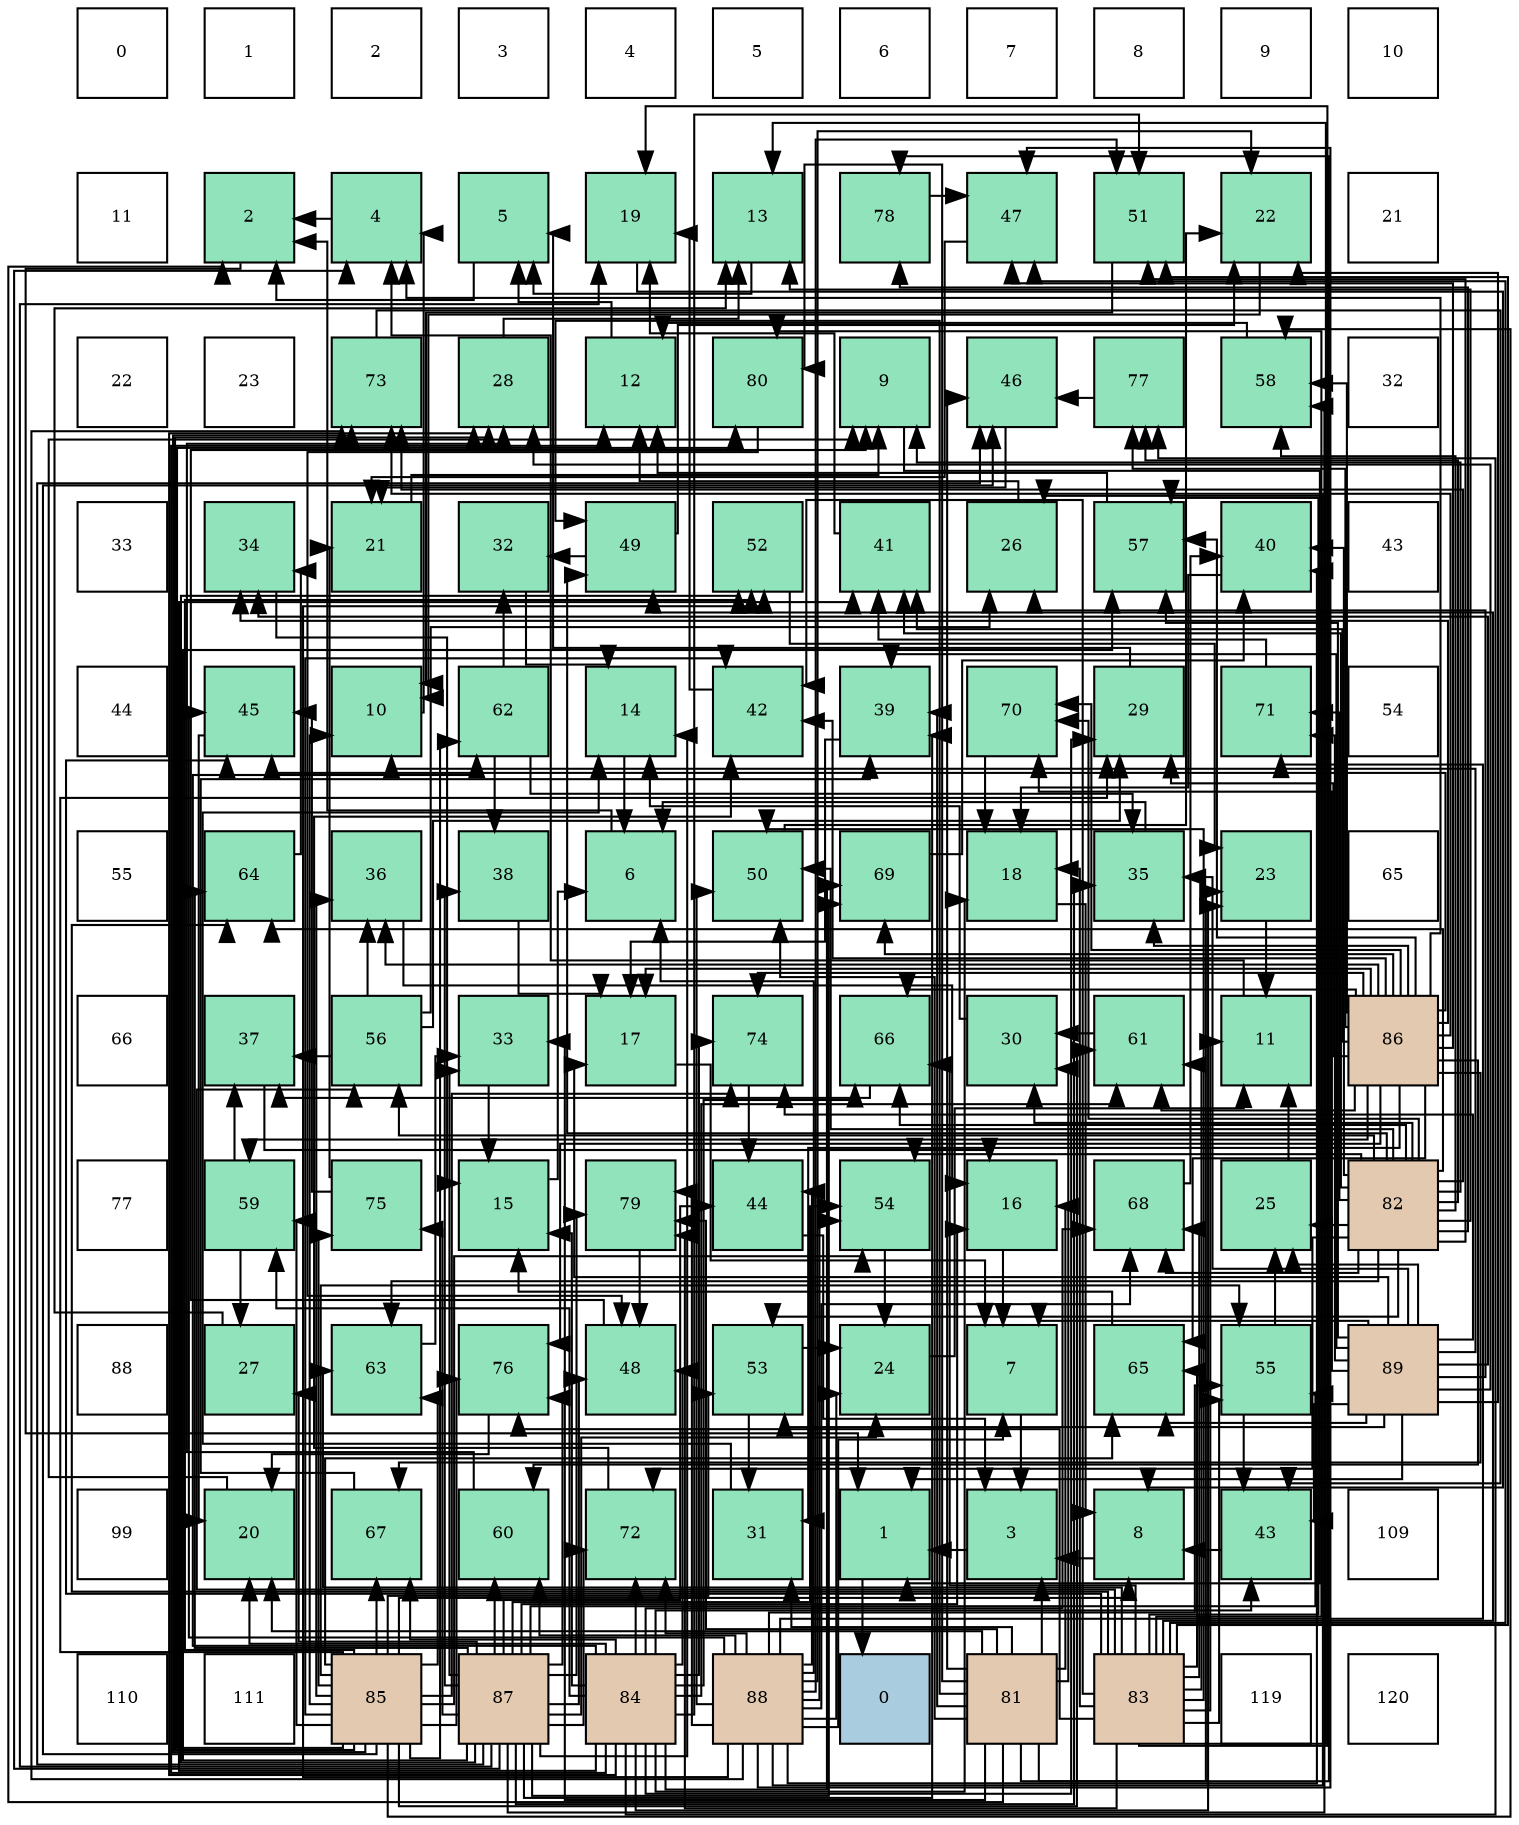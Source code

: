 digraph layout{
 rankdir=TB;
 splines=ortho;
 node [style=filled shape=square fixedsize=true width=0.6];
0[label="0", fontsize=8, fillcolor="#ffffff"];
1[label="1", fontsize=8, fillcolor="#ffffff"];
2[label="2", fontsize=8, fillcolor="#ffffff"];
3[label="3", fontsize=8, fillcolor="#ffffff"];
4[label="4", fontsize=8, fillcolor="#ffffff"];
5[label="5", fontsize=8, fillcolor="#ffffff"];
6[label="6", fontsize=8, fillcolor="#ffffff"];
7[label="7", fontsize=8, fillcolor="#ffffff"];
8[label="8", fontsize=8, fillcolor="#ffffff"];
9[label="9", fontsize=8, fillcolor="#ffffff"];
10[label="10", fontsize=8, fillcolor="#ffffff"];
11[label="11", fontsize=8, fillcolor="#ffffff"];
12[label="2", fontsize=8, fillcolor="#91e3bb"];
13[label="4", fontsize=8, fillcolor="#91e3bb"];
14[label="5", fontsize=8, fillcolor="#91e3bb"];
15[label="19", fontsize=8, fillcolor="#91e3bb"];
16[label="13", fontsize=8, fillcolor="#91e3bb"];
17[label="78", fontsize=8, fillcolor="#91e3bb"];
18[label="47", fontsize=8, fillcolor="#91e3bb"];
19[label="51", fontsize=8, fillcolor="#91e3bb"];
20[label="22", fontsize=8, fillcolor="#91e3bb"];
21[label="21", fontsize=8, fillcolor="#ffffff"];
22[label="22", fontsize=8, fillcolor="#ffffff"];
23[label="23", fontsize=8, fillcolor="#ffffff"];
24[label="73", fontsize=8, fillcolor="#91e3bb"];
25[label="28", fontsize=8, fillcolor="#91e3bb"];
26[label="12", fontsize=8, fillcolor="#91e3bb"];
27[label="80", fontsize=8, fillcolor="#91e3bb"];
28[label="9", fontsize=8, fillcolor="#91e3bb"];
29[label="46", fontsize=8, fillcolor="#91e3bb"];
30[label="77", fontsize=8, fillcolor="#91e3bb"];
31[label="58", fontsize=8, fillcolor="#91e3bb"];
32[label="32", fontsize=8, fillcolor="#ffffff"];
33[label="33", fontsize=8, fillcolor="#ffffff"];
34[label="34", fontsize=8, fillcolor="#91e3bb"];
35[label="21", fontsize=8, fillcolor="#91e3bb"];
36[label="32", fontsize=8, fillcolor="#91e3bb"];
37[label="49", fontsize=8, fillcolor="#91e3bb"];
38[label="52", fontsize=8, fillcolor="#91e3bb"];
39[label="41", fontsize=8, fillcolor="#91e3bb"];
40[label="26", fontsize=8, fillcolor="#91e3bb"];
41[label="57", fontsize=8, fillcolor="#91e3bb"];
42[label="40", fontsize=8, fillcolor="#91e3bb"];
43[label="43", fontsize=8, fillcolor="#ffffff"];
44[label="44", fontsize=8, fillcolor="#ffffff"];
45[label="45", fontsize=8, fillcolor="#91e3bb"];
46[label="10", fontsize=8, fillcolor="#91e3bb"];
47[label="62", fontsize=8, fillcolor="#91e3bb"];
48[label="14", fontsize=8, fillcolor="#91e3bb"];
49[label="42", fontsize=8, fillcolor="#91e3bb"];
50[label="39", fontsize=8, fillcolor="#91e3bb"];
51[label="70", fontsize=8, fillcolor="#91e3bb"];
52[label="29", fontsize=8, fillcolor="#91e3bb"];
53[label="71", fontsize=8, fillcolor="#91e3bb"];
54[label="54", fontsize=8, fillcolor="#ffffff"];
55[label="55", fontsize=8, fillcolor="#ffffff"];
56[label="64", fontsize=8, fillcolor="#91e3bb"];
57[label="36", fontsize=8, fillcolor="#91e3bb"];
58[label="38", fontsize=8, fillcolor="#91e3bb"];
59[label="6", fontsize=8, fillcolor="#91e3bb"];
60[label="50", fontsize=8, fillcolor="#91e3bb"];
61[label="69", fontsize=8, fillcolor="#91e3bb"];
62[label="18", fontsize=8, fillcolor="#91e3bb"];
63[label="35", fontsize=8, fillcolor="#91e3bb"];
64[label="23", fontsize=8, fillcolor="#91e3bb"];
65[label="65", fontsize=8, fillcolor="#ffffff"];
66[label="66", fontsize=8, fillcolor="#ffffff"];
67[label="37", fontsize=8, fillcolor="#91e3bb"];
68[label="56", fontsize=8, fillcolor="#91e3bb"];
69[label="33", fontsize=8, fillcolor="#91e3bb"];
70[label="17", fontsize=8, fillcolor="#91e3bb"];
71[label="74", fontsize=8, fillcolor="#91e3bb"];
72[label="66", fontsize=8, fillcolor="#91e3bb"];
73[label="30", fontsize=8, fillcolor="#91e3bb"];
74[label="61", fontsize=8, fillcolor="#91e3bb"];
75[label="11", fontsize=8, fillcolor="#91e3bb"];
76[label="86", fontsize=8, fillcolor="#e3c9af"];
77[label="77", fontsize=8, fillcolor="#ffffff"];
78[label="59", fontsize=8, fillcolor="#91e3bb"];
79[label="75", fontsize=8, fillcolor="#91e3bb"];
80[label="15", fontsize=8, fillcolor="#91e3bb"];
81[label="79", fontsize=8, fillcolor="#91e3bb"];
82[label="44", fontsize=8, fillcolor="#91e3bb"];
83[label="54", fontsize=8, fillcolor="#91e3bb"];
84[label="16", fontsize=8, fillcolor="#91e3bb"];
85[label="68", fontsize=8, fillcolor="#91e3bb"];
86[label="25", fontsize=8, fillcolor="#91e3bb"];
87[label="82", fontsize=8, fillcolor="#e3c9af"];
88[label="88", fontsize=8, fillcolor="#ffffff"];
89[label="27", fontsize=8, fillcolor="#91e3bb"];
90[label="63", fontsize=8, fillcolor="#91e3bb"];
91[label="76", fontsize=8, fillcolor="#91e3bb"];
92[label="48", fontsize=8, fillcolor="#91e3bb"];
93[label="53", fontsize=8, fillcolor="#91e3bb"];
94[label="24", fontsize=8, fillcolor="#91e3bb"];
95[label="7", fontsize=8, fillcolor="#91e3bb"];
96[label="65", fontsize=8, fillcolor="#91e3bb"];
97[label="55", fontsize=8, fillcolor="#91e3bb"];
98[label="89", fontsize=8, fillcolor="#e3c9af"];
99[label="99", fontsize=8, fillcolor="#ffffff"];
100[label="20", fontsize=8, fillcolor="#91e3bb"];
101[label="67", fontsize=8, fillcolor="#91e3bb"];
102[label="60", fontsize=8, fillcolor="#91e3bb"];
103[label="72", fontsize=8, fillcolor="#91e3bb"];
104[label="31", fontsize=8, fillcolor="#91e3bb"];
105[label="1", fontsize=8, fillcolor="#91e3bb"];
106[label="3", fontsize=8, fillcolor="#91e3bb"];
107[label="8", fontsize=8, fillcolor="#91e3bb"];
108[label="43", fontsize=8, fillcolor="#91e3bb"];
109[label="109", fontsize=8, fillcolor="#ffffff"];
110[label="110", fontsize=8, fillcolor="#ffffff"];
111[label="111", fontsize=8, fillcolor="#ffffff"];
112[label="85", fontsize=8, fillcolor="#e3c9af"];
113[label="87", fontsize=8, fillcolor="#e3c9af"];
114[label="84", fontsize=8, fillcolor="#e3c9af"];
115[label="88", fontsize=8, fillcolor="#e3c9af"];
116[label="0", fontsize=8, fillcolor="#a9ccde"];
117[label="81", fontsize=8, fillcolor="#e3c9af"];
118[label="83", fontsize=8, fillcolor="#e3c9af"];
119[label="119", fontsize=8, fillcolor="#ffffff"];
120[label="120", fontsize=8, fillcolor="#ffffff"];
edge [constraint=false, style=vis];105 -> 116;
12 -> 105;
106 -> 105;
13 -> 12;
14 -> 12;
59 -> 12;
95 -> 106;
107 -> 106;
28 -> 105;
46 -> 13;
75 -> 13;
26 -> 14;
16 -> 14;
48 -> 59;
80 -> 59;
84 -> 95;
70 -> 95;
62 -> 107;
15 -> 107;
100 -> 28;
35 -> 28;
20 -> 46;
64 -> 75;
94 -> 75;
86 -> 75;
40 -> 26;
89 -> 16;
25 -> 16;
52 -> 14;
73 -> 48;
104 -> 48;
36 -> 48;
69 -> 80;
34 -> 80;
63 -> 59;
57 -> 84;
67 -> 84;
58 -> 70;
50 -> 70;
42 -> 62;
39 -> 15;
49 -> 15;
108 -> 107;
82 -> 106;
45 -> 100;
29 -> 35;
18 -> 35;
92 -> 28;
37 -> 20;
37 -> 36;
60 -> 20;
19 -> 46;
38 -> 64;
93 -> 94;
93 -> 104;
83 -> 94;
97 -> 86;
97 -> 108;
68 -> 40;
68 -> 52;
68 -> 57;
68 -> 67;
41 -> 26;
31 -> 26;
78 -> 89;
78 -> 67;
102 -> 25;
74 -> 73;
47 -> 36;
47 -> 63;
47 -> 58;
90 -> 69;
56 -> 34;
96 -> 80;
72 -> 67;
101 -> 50;
85 -> 42;
61 -> 42;
51 -> 62;
53 -> 39;
103 -> 49;
24 -> 108;
71 -> 82;
79 -> 35;
79 -> 45;
91 -> 100;
30 -> 29;
17 -> 18;
81 -> 92;
27 -> 92;
117 -> 12;
117 -> 106;
117 -> 84;
117 -> 100;
117 -> 64;
117 -> 73;
117 -> 104;
117 -> 69;
117 -> 50;
117 -> 29;
117 -> 37;
117 -> 60;
117 -> 17;
117 -> 81;
117 -> 27;
87 -> 28;
87 -> 16;
87 -> 86;
87 -> 73;
87 -> 42;
87 -> 39;
87 -> 37;
87 -> 60;
87 -> 19;
87 -> 93;
87 -> 83;
87 -> 68;
87 -> 31;
87 -> 90;
87 -> 56;
87 -> 72;
87 -> 85;
87 -> 51;
87 -> 53;
87 -> 103;
87 -> 24;
87 -> 30;
87 -> 17;
118 -> 75;
118 -> 16;
118 -> 62;
118 -> 15;
118 -> 49;
118 -> 45;
118 -> 18;
118 -> 37;
118 -> 60;
118 -> 19;
118 -> 97;
118 -> 68;
118 -> 41;
118 -> 74;
118 -> 90;
118 -> 56;
118 -> 96;
118 -> 72;
118 -> 85;
118 -> 91;
118 -> 81;
118 -> 27;
114 -> 26;
114 -> 80;
114 -> 62;
114 -> 100;
114 -> 64;
114 -> 25;
114 -> 52;
114 -> 39;
114 -> 108;
114 -> 92;
114 -> 19;
114 -> 78;
114 -> 74;
114 -> 47;
114 -> 72;
114 -> 101;
114 -> 85;
114 -> 61;
114 -> 103;
114 -> 71;
114 -> 30;
112 -> 107;
112 -> 46;
112 -> 25;
112 -> 52;
112 -> 57;
112 -> 49;
112 -> 29;
112 -> 38;
112 -> 93;
112 -> 83;
112 -> 97;
112 -> 31;
112 -> 78;
112 -> 74;
112 -> 47;
112 -> 90;
112 -> 96;
112 -> 101;
112 -> 24;
112 -> 71;
112 -> 79;
112 -> 91;
112 -> 27;
76 -> 13;
76 -> 70;
76 -> 52;
76 -> 104;
76 -> 34;
76 -> 63;
76 -> 57;
76 -> 39;
76 -> 49;
76 -> 45;
76 -> 18;
76 -> 41;
76 -> 31;
76 -> 78;
76 -> 102;
76 -> 74;
76 -> 96;
76 -> 72;
76 -> 101;
76 -> 61;
76 -> 51;
76 -> 24;
76 -> 71;
76 -> 91;
76 -> 30;
113 -> 13;
113 -> 48;
113 -> 84;
113 -> 15;
113 -> 94;
113 -> 89;
113 -> 69;
113 -> 63;
113 -> 58;
113 -> 50;
113 -> 82;
113 -> 29;
113 -> 92;
113 -> 38;
113 -> 83;
113 -> 97;
113 -> 41;
113 -> 31;
113 -> 102;
113 -> 56;
113 -> 61;
113 -> 103;
113 -> 79;
113 -> 91;
113 -> 81;
115 -> 59;
115 -> 95;
115 -> 20;
115 -> 94;
115 -> 40;
115 -> 42;
115 -> 82;
115 -> 45;
115 -> 18;
115 -> 60;
115 -> 19;
115 -> 38;
115 -> 83;
115 -> 97;
115 -> 102;
115 -> 85;
115 -> 53;
115 -> 103;
115 -> 24;
115 -> 81;
98 -> 105;
98 -> 95;
98 -> 46;
98 -> 70;
98 -> 20;
98 -> 86;
98 -> 40;
98 -> 25;
98 -> 34;
98 -> 63;
98 -> 50;
98 -> 108;
98 -> 93;
98 -> 41;
98 -> 96;
98 -> 51;
98 -> 53;
98 -> 71;
edge [constraint=true, style=invis];
0 -> 11 -> 22 -> 33 -> 44 -> 55 -> 66 -> 77 -> 88 -> 99 -> 110;
1 -> 12 -> 23 -> 34 -> 45 -> 56 -> 67 -> 78 -> 89 -> 100 -> 111;
2 -> 13 -> 24 -> 35 -> 46 -> 57 -> 68 -> 79 -> 90 -> 101 -> 112;
3 -> 14 -> 25 -> 36 -> 47 -> 58 -> 69 -> 80 -> 91 -> 102 -> 113;
4 -> 15 -> 26 -> 37 -> 48 -> 59 -> 70 -> 81 -> 92 -> 103 -> 114;
5 -> 16 -> 27 -> 38 -> 49 -> 60 -> 71 -> 82 -> 93 -> 104 -> 115;
6 -> 17 -> 28 -> 39 -> 50 -> 61 -> 72 -> 83 -> 94 -> 105 -> 116;
7 -> 18 -> 29 -> 40 -> 51 -> 62 -> 73 -> 84 -> 95 -> 106 -> 117;
8 -> 19 -> 30 -> 41 -> 52 -> 63 -> 74 -> 85 -> 96 -> 107 -> 118;
9 -> 20 -> 31 -> 42 -> 53 -> 64 -> 75 -> 86 -> 97 -> 108 -> 119;
10 -> 21 -> 32 -> 43 -> 54 -> 65 -> 76 -> 87 -> 98 -> 109 -> 120;
rank = same {0 -> 1 -> 2 -> 3 -> 4 -> 5 -> 6 -> 7 -> 8 -> 9 -> 10};
rank = same {11 -> 12 -> 13 -> 14 -> 15 -> 16 -> 17 -> 18 -> 19 -> 20 -> 21};
rank = same {22 -> 23 -> 24 -> 25 -> 26 -> 27 -> 28 -> 29 -> 30 -> 31 -> 32};
rank = same {33 -> 34 -> 35 -> 36 -> 37 -> 38 -> 39 -> 40 -> 41 -> 42 -> 43};
rank = same {44 -> 45 -> 46 -> 47 -> 48 -> 49 -> 50 -> 51 -> 52 -> 53 -> 54};
rank = same {55 -> 56 -> 57 -> 58 -> 59 -> 60 -> 61 -> 62 -> 63 -> 64 -> 65};
rank = same {66 -> 67 -> 68 -> 69 -> 70 -> 71 -> 72 -> 73 -> 74 -> 75 -> 76};
rank = same {77 -> 78 -> 79 -> 80 -> 81 -> 82 -> 83 -> 84 -> 85 -> 86 -> 87};
rank = same {88 -> 89 -> 90 -> 91 -> 92 -> 93 -> 94 -> 95 -> 96 -> 97 -> 98};
rank = same {99 -> 100 -> 101 -> 102 -> 103 -> 104 -> 105 -> 106 -> 107 -> 108 -> 109};
rank = same {110 -> 111 -> 112 -> 113 -> 114 -> 115 -> 116 -> 117 -> 118 -> 119 -> 120};
}